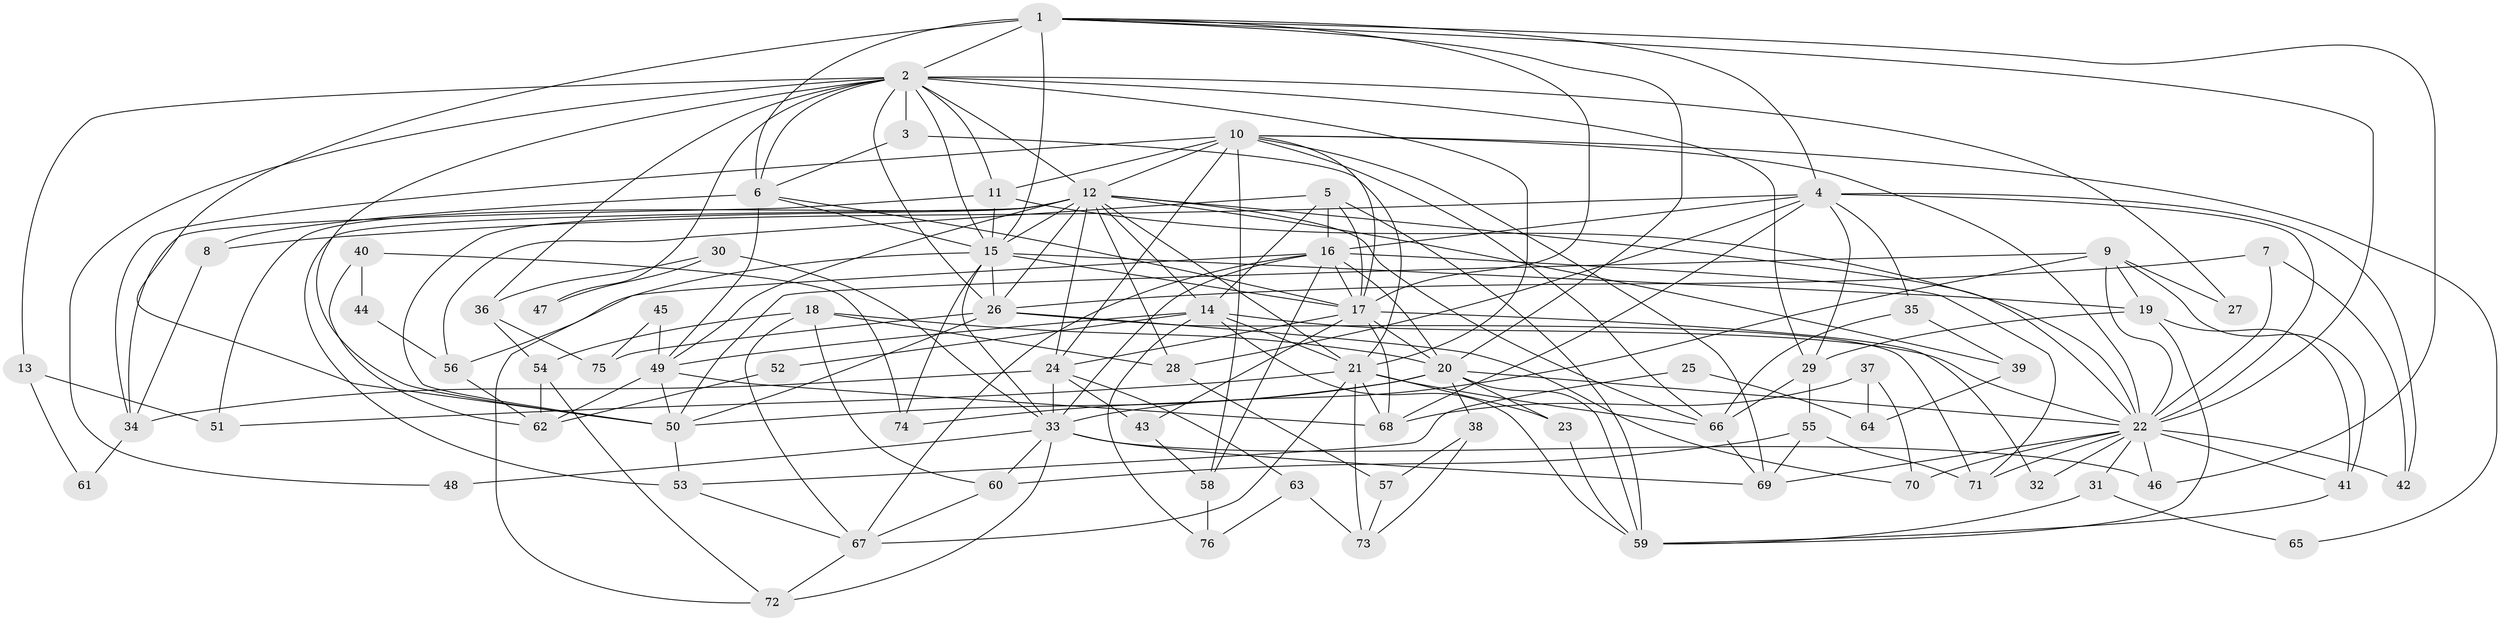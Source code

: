 // original degree distribution, {4: 0.28859060402684567, 5: 0.14093959731543623, 3: 0.33557046979865773, 6: 0.06711409395973154, 8: 0.013422818791946308, 7: 0.053691275167785234, 2: 0.09395973154362416, 9: 0.006711409395973154}
// Generated by graph-tools (version 1.1) at 2025/50/03/04/25 22:50:47]
// undirected, 76 vertices, 194 edges
graph export_dot {
  node [color=gray90,style=filled];
  1;
  2;
  3;
  4;
  5;
  6;
  7;
  8;
  9;
  10;
  11;
  12;
  13;
  14;
  15;
  16;
  17;
  18;
  19;
  20;
  21;
  22;
  23;
  24;
  25;
  26;
  27;
  28;
  29;
  30;
  31;
  32;
  33;
  34;
  35;
  36;
  37;
  38;
  39;
  40;
  41;
  42;
  43;
  44;
  45;
  46;
  47;
  48;
  49;
  50;
  51;
  52;
  53;
  54;
  55;
  56;
  57;
  58;
  59;
  60;
  61;
  62;
  63;
  64;
  65;
  66;
  67;
  68;
  69;
  70;
  71;
  72;
  73;
  74;
  75;
  76;
  1 -- 2 [weight=2.0];
  1 -- 4 [weight=1.0];
  1 -- 6 [weight=3.0];
  1 -- 15 [weight=1.0];
  1 -- 17 [weight=2.0];
  1 -- 20 [weight=1.0];
  1 -- 22 [weight=1.0];
  1 -- 46 [weight=1.0];
  1 -- 50 [weight=1.0];
  2 -- 3 [weight=2.0];
  2 -- 6 [weight=1.0];
  2 -- 11 [weight=1.0];
  2 -- 12 [weight=1.0];
  2 -- 13 [weight=1.0];
  2 -- 15 [weight=1.0];
  2 -- 21 [weight=1.0];
  2 -- 26 [weight=1.0];
  2 -- 27 [weight=1.0];
  2 -- 29 [weight=1.0];
  2 -- 36 [weight=1.0];
  2 -- 47 [weight=1.0];
  2 -- 48 [weight=1.0];
  2 -- 50 [weight=1.0];
  3 -- 6 [weight=1.0];
  3 -- 21 [weight=1.0];
  4 -- 8 [weight=1.0];
  4 -- 16 [weight=3.0];
  4 -- 22 [weight=1.0];
  4 -- 28 [weight=1.0];
  4 -- 29 [weight=1.0];
  4 -- 35 [weight=1.0];
  4 -- 42 [weight=1.0];
  4 -- 68 [weight=1.0];
  5 -- 14 [weight=1.0];
  5 -- 16 [weight=1.0];
  5 -- 17 [weight=1.0];
  5 -- 56 [weight=1.0];
  5 -- 59 [weight=1.0];
  6 -- 8 [weight=1.0];
  6 -- 15 [weight=1.0];
  6 -- 17 [weight=1.0];
  6 -- 49 [weight=1.0];
  7 -- 22 [weight=1.0];
  7 -- 26 [weight=1.0];
  7 -- 42 [weight=1.0];
  8 -- 34 [weight=1.0];
  9 -- 19 [weight=1.0];
  9 -- 22 [weight=2.0];
  9 -- 27 [weight=1.0];
  9 -- 33 [weight=3.0];
  9 -- 41 [weight=1.0];
  9 -- 50 [weight=1.0];
  10 -- 11 [weight=2.0];
  10 -- 12 [weight=2.0];
  10 -- 17 [weight=1.0];
  10 -- 22 [weight=1.0];
  10 -- 24 [weight=1.0];
  10 -- 34 [weight=1.0];
  10 -- 58 [weight=1.0];
  10 -- 65 [weight=1.0];
  10 -- 66 [weight=1.0];
  10 -- 69 [weight=1.0];
  11 -- 15 [weight=1.0];
  11 -- 22 [weight=1.0];
  11 -- 34 [weight=1.0];
  12 -- 14 [weight=1.0];
  12 -- 15 [weight=3.0];
  12 -- 21 [weight=2.0];
  12 -- 22 [weight=1.0];
  12 -- 24 [weight=1.0];
  12 -- 26 [weight=1.0];
  12 -- 28 [weight=1.0];
  12 -- 39 [weight=1.0];
  12 -- 49 [weight=1.0];
  12 -- 50 [weight=1.0];
  12 -- 51 [weight=1.0];
  12 -- 53 [weight=1.0];
  12 -- 66 [weight=2.0];
  13 -- 51 [weight=1.0];
  13 -- 61 [weight=1.0];
  14 -- 21 [weight=1.0];
  14 -- 22 [weight=2.0];
  14 -- 49 [weight=1.0];
  14 -- 52 [weight=1.0];
  14 -- 59 [weight=1.0];
  14 -- 76 [weight=1.0];
  15 -- 17 [weight=1.0];
  15 -- 19 [weight=1.0];
  15 -- 26 [weight=1.0];
  15 -- 33 [weight=1.0];
  15 -- 72 [weight=1.0];
  15 -- 74 [weight=1.0];
  16 -- 17 [weight=1.0];
  16 -- 20 [weight=1.0];
  16 -- 33 [weight=1.0];
  16 -- 56 [weight=1.0];
  16 -- 58 [weight=1.0];
  16 -- 67 [weight=1.0];
  16 -- 71 [weight=1.0];
  17 -- 20 [weight=1.0];
  17 -- 24 [weight=1.0];
  17 -- 32 [weight=1.0];
  17 -- 43 [weight=2.0];
  17 -- 68 [weight=1.0];
  18 -- 20 [weight=2.0];
  18 -- 28 [weight=1.0];
  18 -- 54 [weight=2.0];
  18 -- 60 [weight=1.0];
  18 -- 67 [weight=1.0];
  19 -- 29 [weight=2.0];
  19 -- 41 [weight=1.0];
  19 -- 59 [weight=1.0];
  20 -- 22 [weight=1.0];
  20 -- 23 [weight=1.0];
  20 -- 38 [weight=1.0];
  20 -- 50 [weight=1.0];
  20 -- 59 [weight=1.0];
  20 -- 74 [weight=1.0];
  21 -- 23 [weight=1.0];
  21 -- 51 [weight=1.0];
  21 -- 66 [weight=1.0];
  21 -- 67 [weight=1.0];
  21 -- 68 [weight=1.0];
  21 -- 73 [weight=1.0];
  22 -- 31 [weight=1.0];
  22 -- 32 [weight=1.0];
  22 -- 41 [weight=1.0];
  22 -- 42 [weight=2.0];
  22 -- 46 [weight=1.0];
  22 -- 69 [weight=1.0];
  22 -- 70 [weight=1.0];
  22 -- 71 [weight=1.0];
  23 -- 59 [weight=1.0];
  24 -- 33 [weight=1.0];
  24 -- 34 [weight=1.0];
  24 -- 43 [weight=1.0];
  24 -- 63 [weight=1.0];
  25 -- 53 [weight=1.0];
  25 -- 64 [weight=1.0];
  26 -- 50 [weight=1.0];
  26 -- 70 [weight=1.0];
  26 -- 71 [weight=1.0];
  26 -- 75 [weight=1.0];
  28 -- 57 [weight=1.0];
  29 -- 55 [weight=1.0];
  29 -- 66 [weight=1.0];
  30 -- 33 [weight=1.0];
  30 -- 36 [weight=1.0];
  30 -- 47 [weight=1.0];
  31 -- 59 [weight=1.0];
  31 -- 65 [weight=1.0];
  33 -- 46 [weight=1.0];
  33 -- 48 [weight=2.0];
  33 -- 60 [weight=1.0];
  33 -- 69 [weight=1.0];
  33 -- 72 [weight=1.0];
  34 -- 61 [weight=1.0];
  35 -- 39 [weight=1.0];
  35 -- 66 [weight=1.0];
  36 -- 54 [weight=1.0];
  36 -- 75 [weight=1.0];
  37 -- 64 [weight=1.0];
  37 -- 68 [weight=1.0];
  37 -- 70 [weight=1.0];
  38 -- 57 [weight=1.0];
  38 -- 73 [weight=1.0];
  39 -- 64 [weight=1.0];
  40 -- 44 [weight=1.0];
  40 -- 62 [weight=1.0];
  40 -- 74 [weight=1.0];
  41 -- 59 [weight=1.0];
  43 -- 58 [weight=1.0];
  44 -- 56 [weight=1.0];
  45 -- 49 [weight=1.0];
  45 -- 75 [weight=1.0];
  49 -- 50 [weight=1.0];
  49 -- 62 [weight=1.0];
  49 -- 68 [weight=1.0];
  50 -- 53 [weight=1.0];
  52 -- 62 [weight=1.0];
  53 -- 67 [weight=1.0];
  54 -- 62 [weight=1.0];
  54 -- 72 [weight=1.0];
  55 -- 60 [weight=1.0];
  55 -- 69 [weight=1.0];
  55 -- 71 [weight=1.0];
  56 -- 62 [weight=1.0];
  57 -- 73 [weight=1.0];
  58 -- 76 [weight=1.0];
  60 -- 67 [weight=1.0];
  63 -- 73 [weight=1.0];
  63 -- 76 [weight=1.0];
  66 -- 69 [weight=1.0];
  67 -- 72 [weight=1.0];
}
